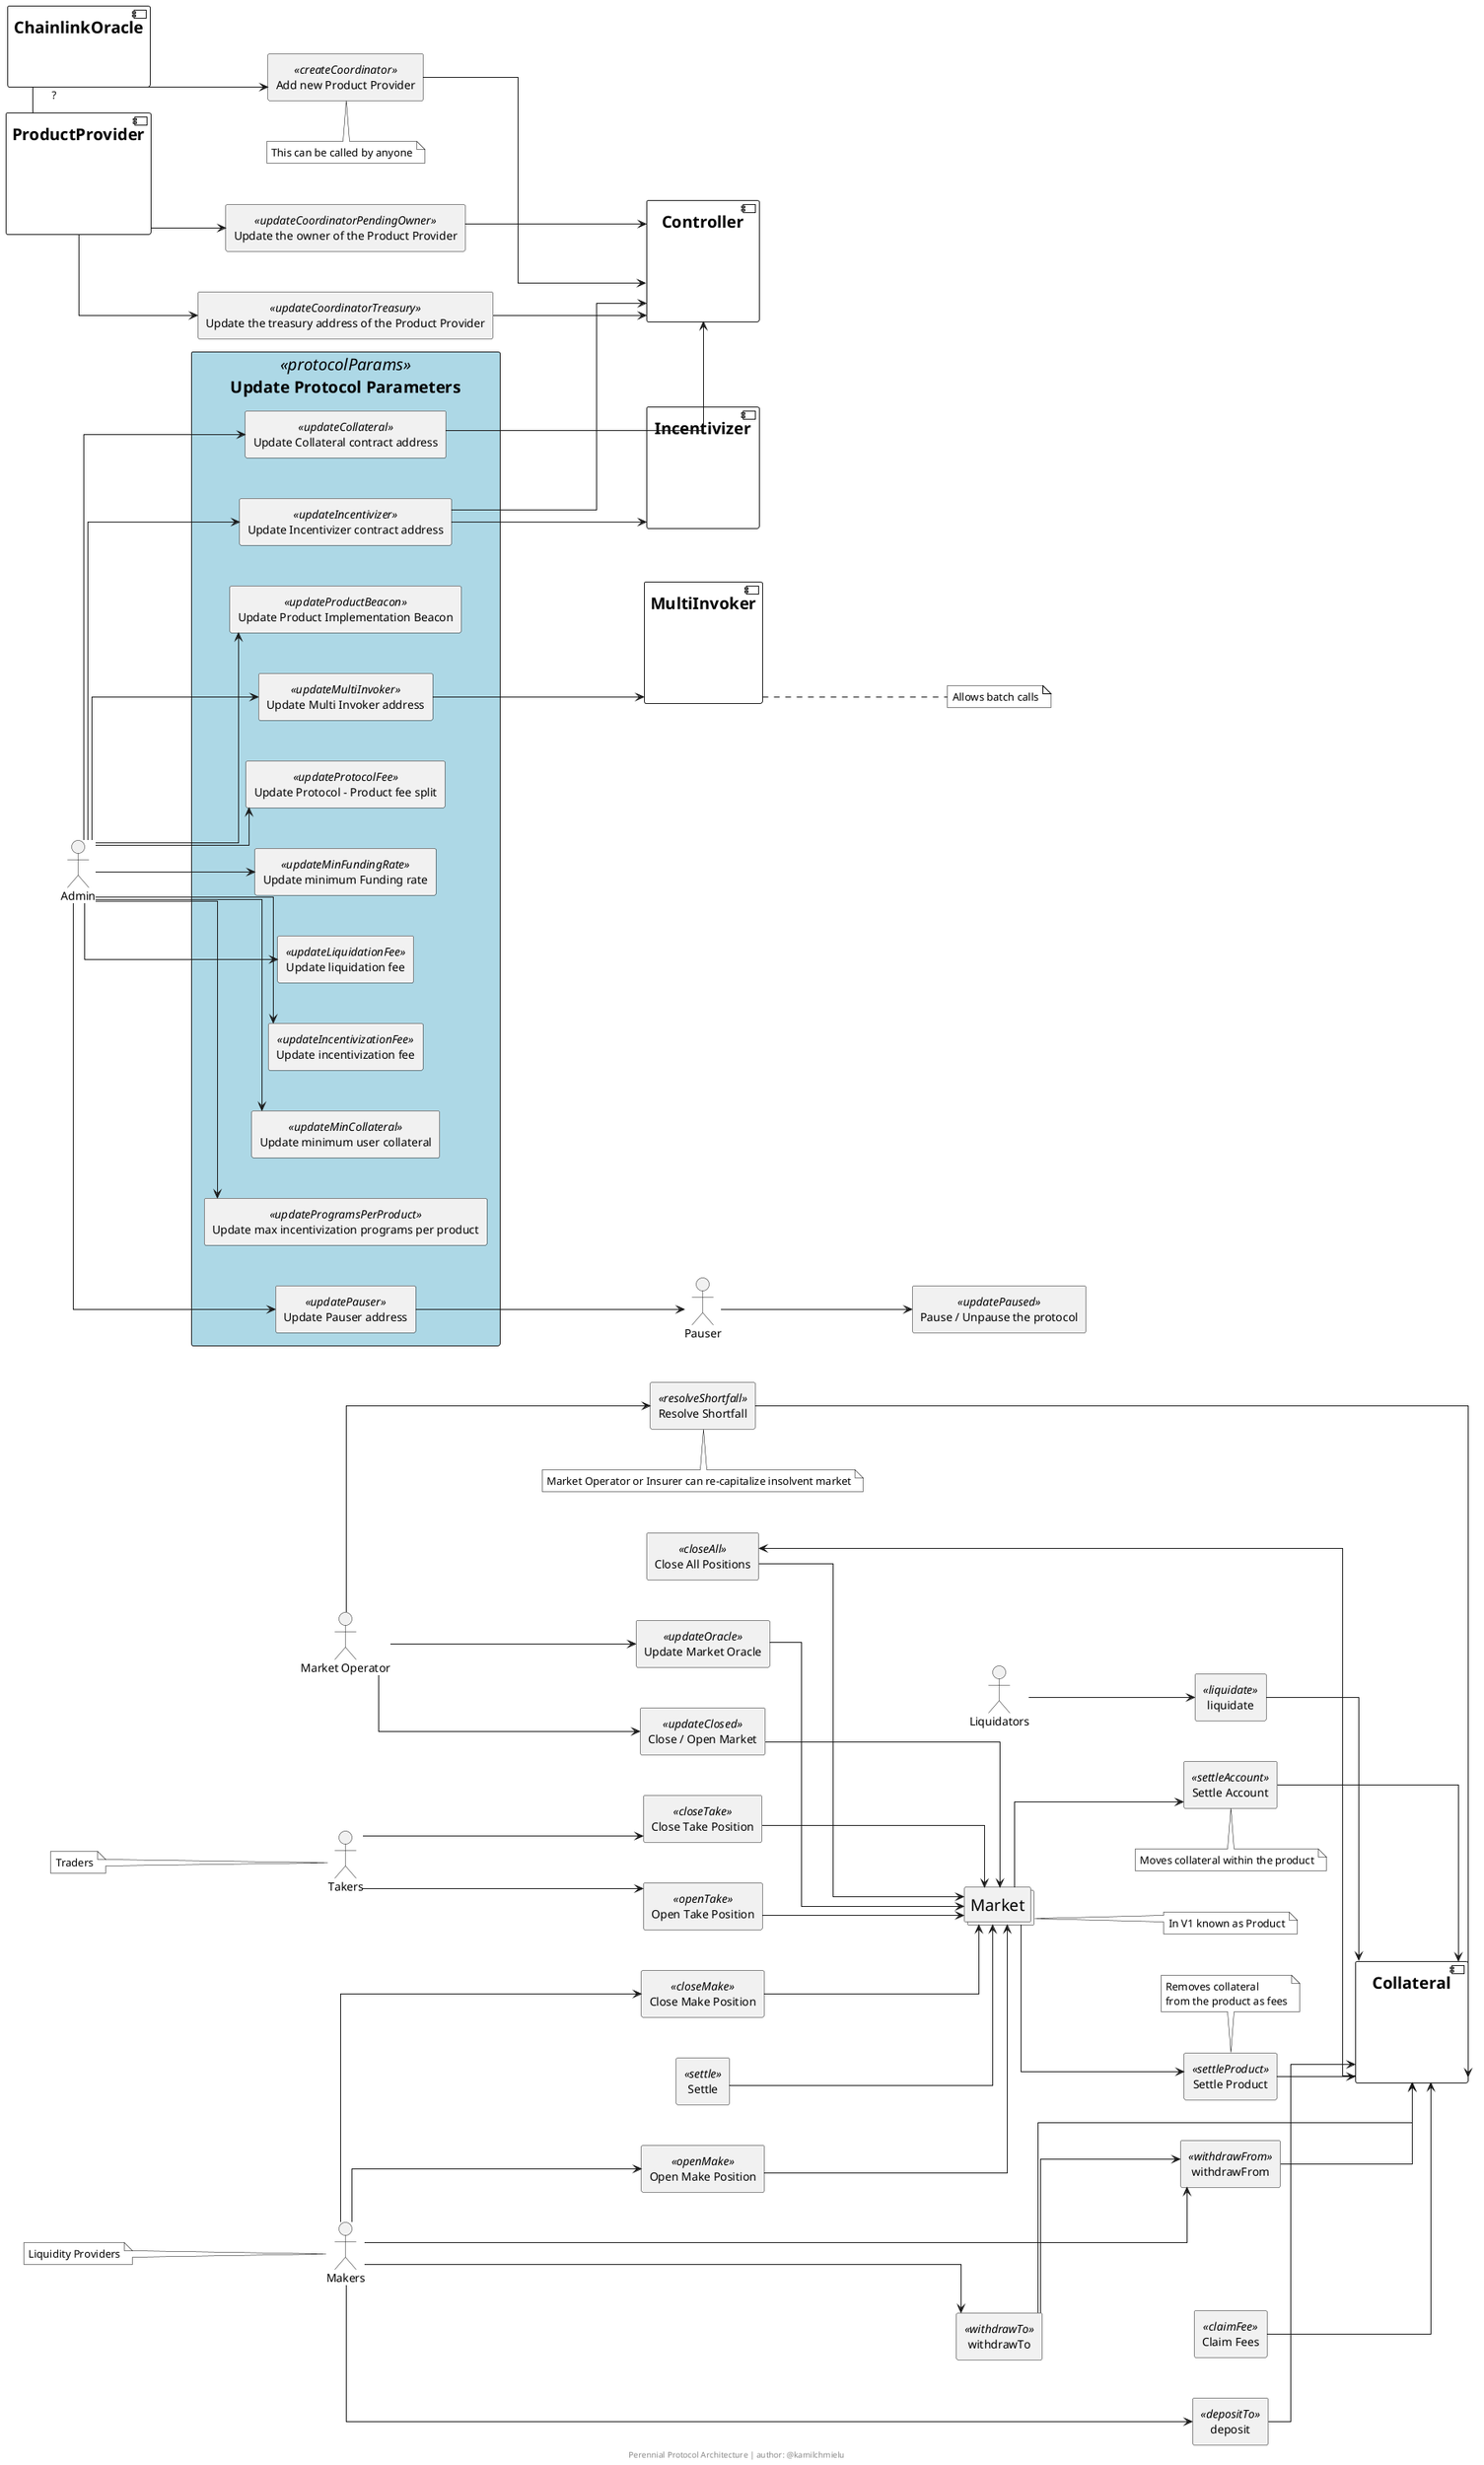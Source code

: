 @startuml PerennialArchitecture

left to right direction

skinparam linetype ortho
skinparam nodesep 50
skinparam ranksep 60

skinparam note {
    BorderColor black
    BackgroundColor white
    FontColor black
}
skinparam component {
    FontSize 20
}

skinparam collections {
    FontSize 20
}

'Invisible Placeholder'
skinparam artifact {
    BorderColor invisible
    BackgroundColor transparent
    FontSize 10
    FontColor transparent
}
<style>
.protocolParams {
    FontSize 20
    BorderColor black
    BackgroundColor lightblue
    Padding 10
}
</style>

/' Actors '/
actor Liquidators
actor Makers
actor Takers
actor "Market Operator" as MarketOperator
actor Admin
actor Pauser

/' //////////////////////////////////////////////////////////////////
//                           Core Contracts                        //
////////////////////////////////////////////////////////////////// '/

collections Market

component Collateral {
    artifact Placeholder1
}

component MultiInvoker {
    artifact Placeholder2
}

component ChainlinkOracle {
    artifact Placeholder3
}

component Incentivizer {
    artifact Placeholder4
}

component Controller {
    artifact Placeholder5
}

component ProductProvider {
    artifact Placeholder6
}

/' //////////////////////////////////////////////////////////////////
//                       Contract Functions                        //
////////////////////////////////////////////////////////////////// '/

/'Collateral'/
rectangle deposit <<depositTo>>
rectangle withdrawFrom <<withdrawFrom>>
rectangle withdrawTo <<withdrawTo>>
rectangle liquidate <<liquidate>>
rectangle "Settle Account" as settleAccount <<settleAccount>>
rectangle "Settle Product" as settleProduct <<settleProduct>>
rectangle "Resolve Shortfall" as resolveShortfall <<resolveShortfall>>
rectangle "Claim Fees" as claimFee <<claimFee>>

/'Market'/
rectangle "Open Take Position" as openTake <<openTake>>
rectangle "Close Take Position" as closeTake <<closeTake>>
rectangle "Open Make Position" as openMake <<openMake>>
rectangle "Close Make Position" as closeMake <<closeMake>>
rectangle "Settle" as settle <<settle>>
rectangle "Close All Positions" as closeAll <<closeAll>>
rectangle "Close / Open Market" as updateClosed <<updateClosed>>
rectangle "Update Market Oracle" as updateOracle <<updateOracle>>

/'Controller'/
rectangle "Add new Product Provider" as createCoordinator <<createCoordinator>>
rectangle "Update the owner of the Product Provider" as updateCoordinator <<updateCoordinatorPendingOwner>>
rectangle "Update the treasury address of the Product Provider" as updateTreasury <<updateCoordinatorTreasury>>
rectangle "Update Protocol Parameters" as UPDATE_PROTOCOL_PARAMS <<protocolParams>> {
    rectangle "Update Collateral contract address" as updateCollateral <<updateCollateral>>
    rectangle "Update Incentivizer contract address" as updateIncentivizer <<updateIncentivizer>>
    rectangle "Update Product Implementation Beacon" as updateProductBeacon <<updateProductBeacon>>
    rectangle "Update Multi Invoker address" as updateMultiInvoker <<updateMultiInvoker>>
    rectangle "Update Protocol - Product fee split" as updateProtocolFee <<updateProtocolFee>>
    rectangle "Update minimum Funding rate" as updateMinFundingRate <<updateMinFundingRate>>
    rectangle "Update liquidation fee" as updateLiquidationFee <<updateLiquidationFee>>
    rectangle "Update incentivization fee" as updateIncentivizationFee <<updateIncentivizationFee>>
    rectangle "Update minimum user collateral" as updateMinCollateral <<updateMinCollateral>>
    rectangle "Update max incentivization programs per product" as updateProgramsPerProduct <<updateProgramsPerProduct>>
    rectangle "Update Pauser address" as updatePauser <<updatePauser>>
}
rectangle "Pause / Unpause the protocol" as pause <<updatePaused>>

/' //////////////////////////////////////////////////////////////////
//                           Connections                           //
////////////////////////////////////////////////////////////////// '/

'Collateral contract functions'
deposit --> Collateral
withdrawTo --> Collateral
withdrawFrom --> Collateral
withdrawTo --> withdrawFrom
liquidate --> Collateral
settleAccount --> Collateral
settleProduct --> Collateral
claimFee --> Collateral
resolveShortfall --> Collateral
'Calls to Collateral contract functions'
Makers --> deposit
Makers --> withdrawTo
Makers --> withdrawFrom
Liquidators --> liquidate
Market --> settleAccount 
Market --> settleProduct 
MarketOperator --> resolveShortfall

'Market functions'
openMake --> Market
closeMake --> Market
openTake --> Market
closeTake --> Market
settle --> Market
closeAll --> Market
updateClosed --> Market
updateOracle --> Market
'Calls to Market contract functions'
Makers --> openMake 
Makers --> closeMake 
Takers --> openTake
Takers --> closeTake
Collateral --> closeAll
MarketOperator --> updateClosed
MarketOperator --> updateOracle

'Controller functions'
createCoordinator --> Controller
updateCoordinator --> Controller
updateTreasury --> Controller
updateCollateral --> Controller
updateIncentivizer --> Controller

'Calls to Controller functions'
ProductProvider --> createCoordinator: ?
ProductProvider --> updateCoordinator
ProductProvider --> updateTreasury
Admin --> updateCollateral
Admin --> updateIncentivizer
Pauser --> pause
Admin --> updateProtocolFee
Admin --> updateMinFundingRate
Admin --> updateLiquidationFee
Admin --> updateIncentivizationFee
Admin --> updateMinCollateral
Admin --> updateProgramsPerProduct
Admin --> updateMultiInvoker
Admin --> updateProductBeacon
Admin --> updatePauser

'Other'
updatePauser --> Pauser
updateMultiInvoker --> MultiInvoker
updateIncentivizer --> Incentivizer

/' //////////////////////////////////////////////////////////////////
//                             Notes                               //
////////////////////////////////////////////////////////////////// '/

note bottom of settleAccount: Moves collateral within the product 
note top of settleProduct: Removes collateral\nfrom the product as fees
note right of MultiInvoker: Allows batch calls
note right of Market: In V1 known as Product
note left of Makers: Liquidity Providers
note left of Takers: Traders
note bottom of resolveShortfall: Market Operator or Insurer can re-capitalize insolvent market
note bottom of createCoordinator: This can be called by anyone

footer Perennial Protocol Architecture | author: @kamilchmielu
@enduml

